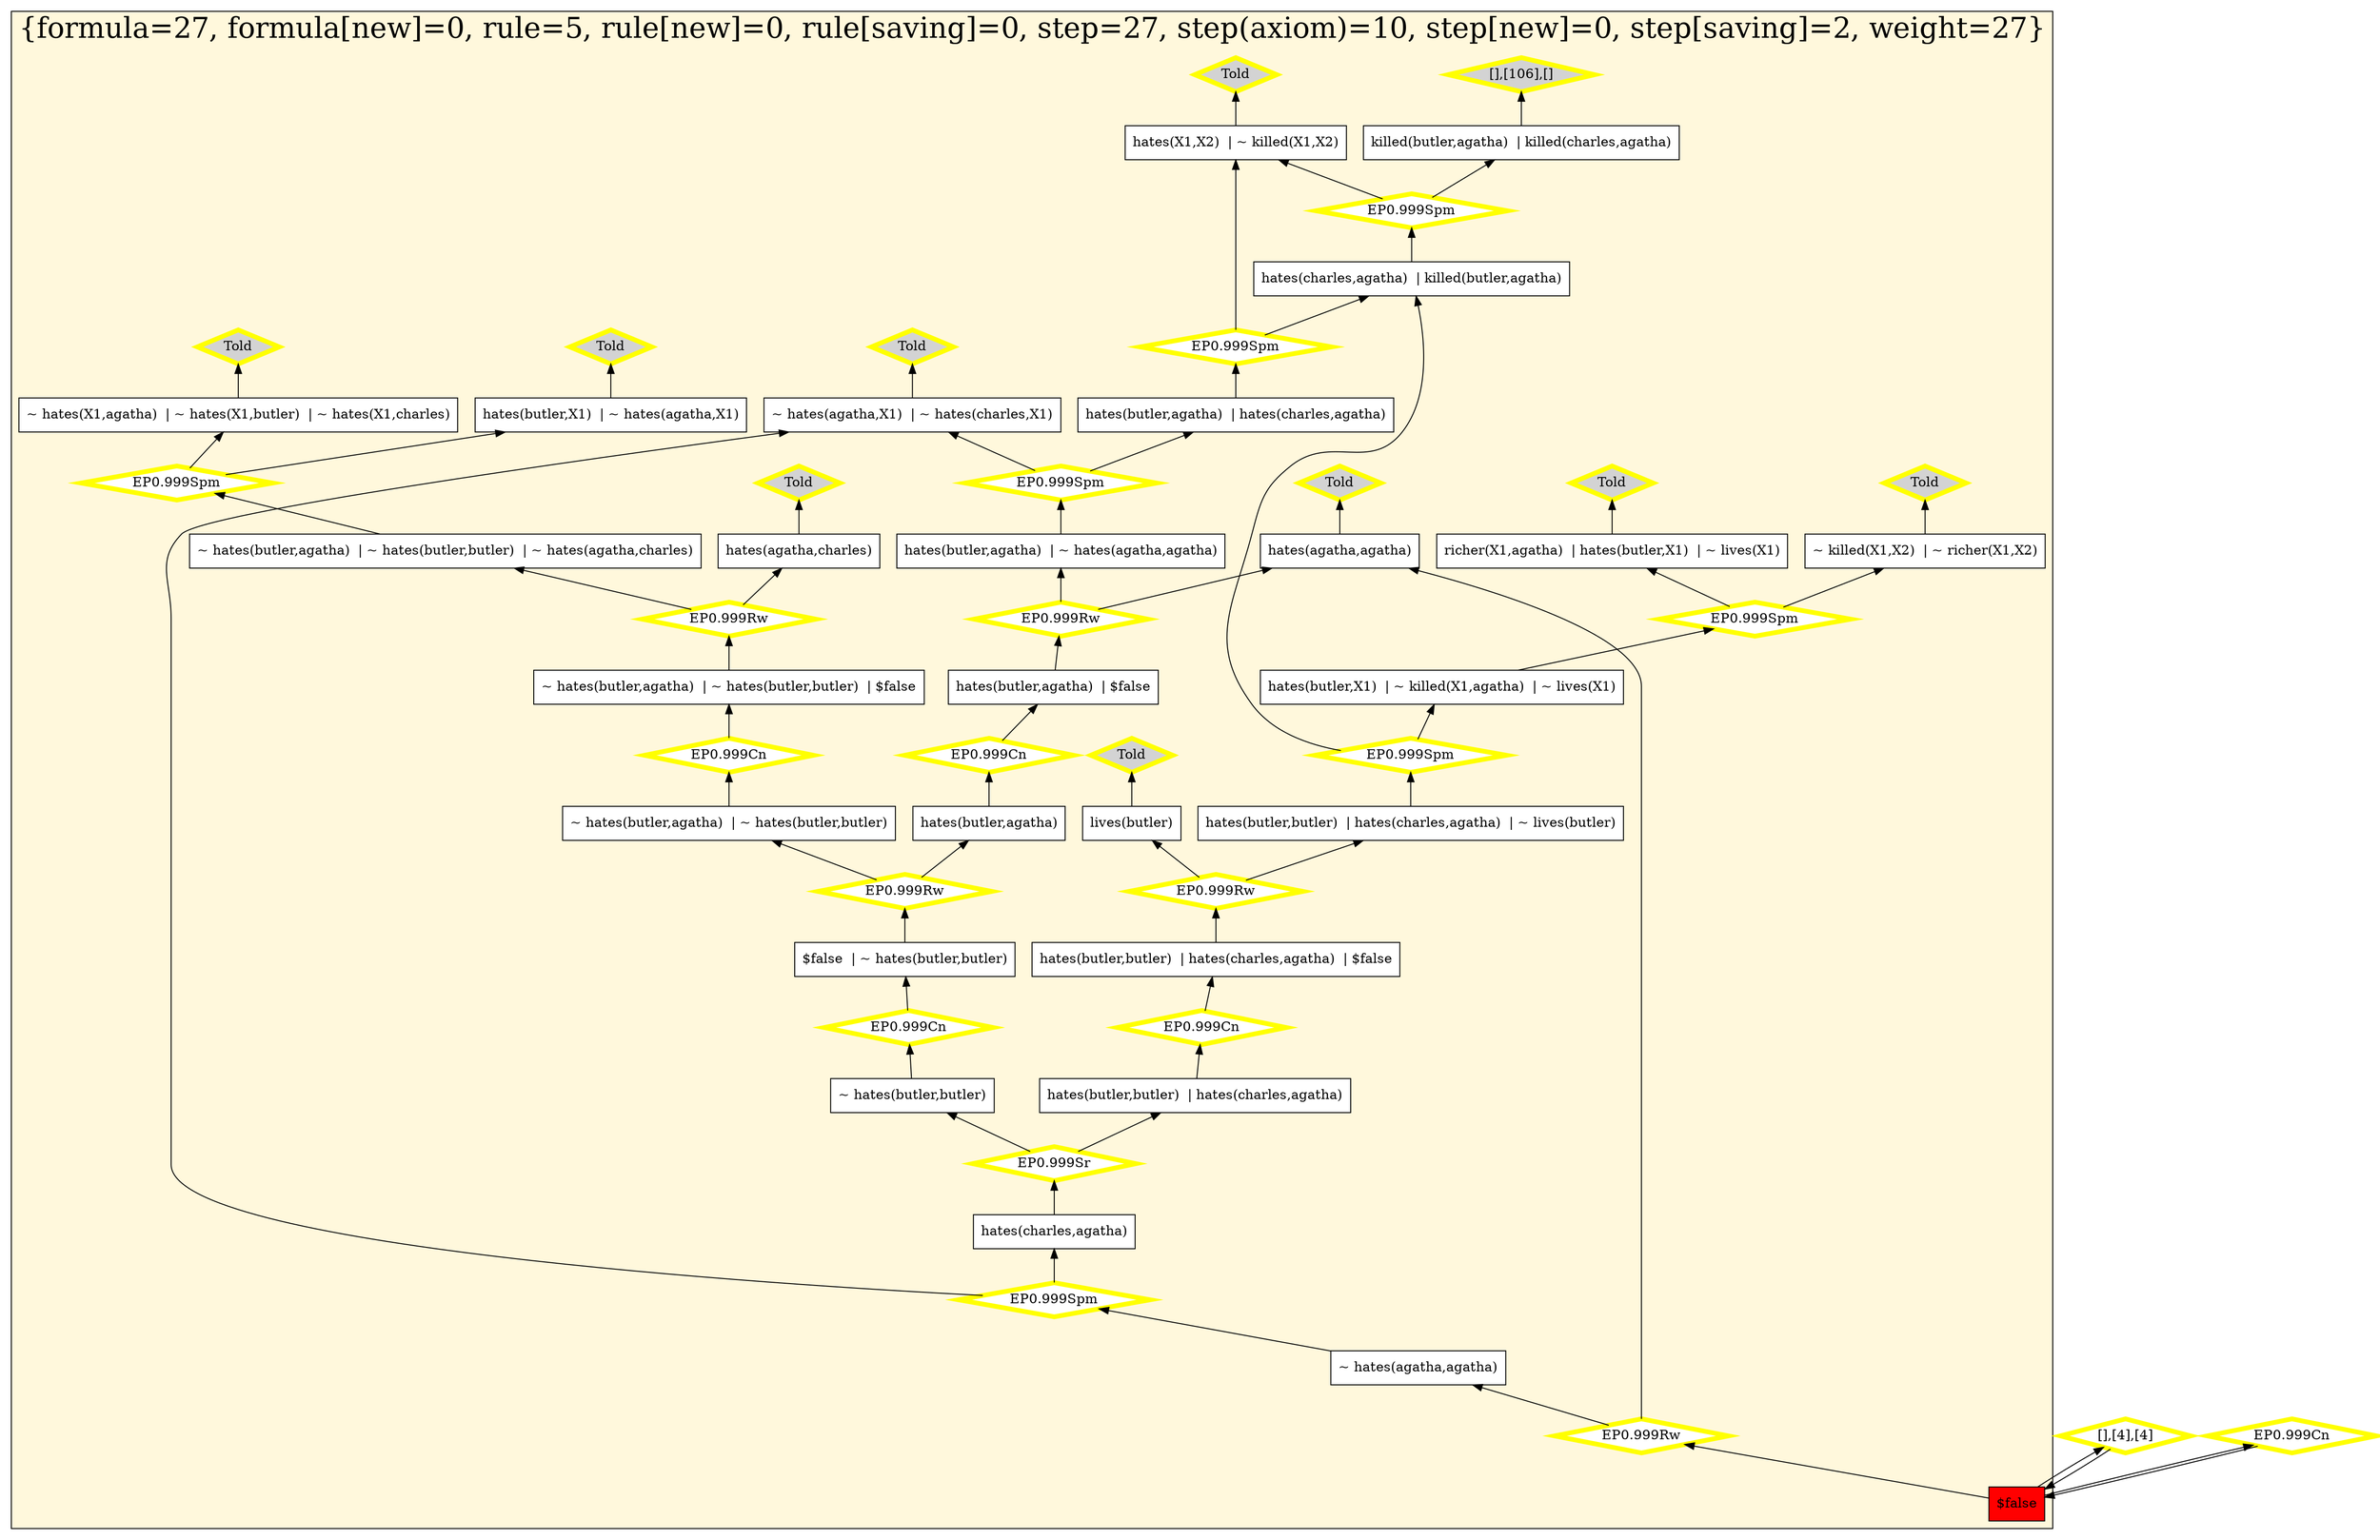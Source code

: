 digraph g 
{ rankdir=BT;
   
  "x_44" [ color="black" shape="box" label="hates(X1,X2)  | ~ killed(X1,X2)" fillcolor="white" style="filled"  ];
  "x_118" [ color="black" shape="box" label="~ hates(butler,agatha)  | ~ hates(butler,butler)" fillcolor="white" style="filled"  ];
  "x_121" [ color="black" shape="box" label="hates(butler,butler)  | hates(charles,agatha)  | ~ lives(butler)" fillcolor="white" style="filled"  ];
  "x_60" [ color="black" shape="box" label="hates(butler,X1)  | ~ hates(agatha,X1)" fillcolor="white" style="filled"  ];
  "x_6" [ color="black" shape="box" label="hates(butler,butler)  | hates(charles,agatha)" fillcolor="white" style="filled"  ];
  "x_123" [ color="black" shape="box" label="hates(charles,agatha)" fillcolor="white" style="filled"  ];
  "x_93" [ color="black" shape="box" label="richer(X1,agatha)  | hates(butler,X1)  | ~ lives(X1)" fillcolor="white" style="filled"  ];
  "x_49" [ color="black" shape="box" label="lives(butler)" fillcolor="white" style="filled"  ];
  "x_85" [ color="black" shape="box" label="~ hates(X1,agatha)  | ~ hates(X1,butler)  | ~ hates(X1,charles)" fillcolor="white" style="filled"  ];
  "x_128" [ color="black" shape="box" label="hates(butler,agatha)  | hates(charles,agatha)" fillcolor="white" style="filled"  ];
  "x_87" [ color="black" shape="box" label="hates(butler,butler)  | hates(charles,agatha)  | $false" fillcolor="white" style="filled"  ];
  "x_20" [ color="black" shape="box" label="~ hates(butler,agatha)  | ~ hates(butler,butler)  | ~ hates(agatha,charles)" fillcolor="white" style="filled"  ];
  "x_19" [ color="black" shape="box" label="~ hates(butler,agatha)  | ~ hates(butler,butler)  | $false" fillcolor="white" style="filled"  ];
  "x_23" [ color="black" shape="box" label="hates(butler,X1)  | ~ killed(X1,agatha)  | ~ lives(X1)" fillcolor="white" style="filled"  ];
  "x_55" [ color="black" shape="box" label="hates(butler,agatha)" fillcolor="white" style="filled"  ];
  "x_25" [ color="black" shape="box" label="~ hates(agatha,agatha)" fillcolor="white" style="filled"  ];
  "x_83" [ color="black" shape="box" label="~ hates(butler,butler)" fillcolor="white" style="filled"  ];
  "x_13" [ color="black" shape="box" label="hates(agatha,agatha)" fillcolor="white" style="filled"  ];
  "x_119" [ color="black" shape="box" label="hates(butler,agatha)  | ~ hates(agatha,agatha)" fillcolor="white" style="filled"  ];
  "x_4" [ color="black" shape="box" label="$false" fillcolor="red" style="filled"  ];
  "x_4" [ color="black" shape="box" label="$false" fillcolor="red" style="filled"  ];
  "x_106" [ color="black" shape="box" label="killed(butler,agatha)  | killed(charles,agatha)" fillcolor="white" style="filled"  ];
  "x_4" [ color="black" shape="box" label="$false" fillcolor="red" style="filled"  ];
  "x_65" [ color="black" shape="box" label="$false  | ~ hates(butler,butler)" fillcolor="white" style="filled"  ];
  "x_108" [ color="black" shape="box" label="~ killed(X1,X2)  | ~ richer(X1,X2)" fillcolor="white" style="filled"  ];
  "x_68" [ color="black" shape="box" label="hates(charles,agatha)  | killed(butler,agatha)" fillcolor="white" style="filled"  ];
  "x_139" [ color="black" shape="box" label="hates(butler,agatha)  | $false" fillcolor="white" style="filled"  ];
  "x_131" [ color="black" shape="box" label="hates(agatha,charles)" fillcolor="white" style="filled"  ];
  "x_99" [ color="black" shape="box" label="~ hates(agatha,X1)  | ~ hates(charles,X1)" fillcolor="white" style="filled"  ];
  "1450b6d7:1242c262046:-7f4e" [ URL="http://browser.inference-web.org/iwbrowser/BrowseNodeSet?url=http%3A%2F%2Finference-web.org%2Fproofs%2Ftptp%2FSolutions%2FPUZ%2FPUZ001-1%2FEP---1.1pre%2Fanswer.owl%23ns_7" color="yellow" shape="diamond" label="Told" fillcolor="lightgrey" style="filled" penwidth="5"  ];
  "x_13" -> "1450b6d7:1242c262046:-7f4e";
  "1450b6d7:1242c262046:-7f44" [ URL="http://browser.inference-web.org/iwbrowser/BrowseNodeSet?url=http%3A%2F%2Finference-web.org%2Fproofs%2Ftptp%2FSolutions%2FPUZ%2FPUZ001-1%2FEP---1.1pre%2Fanswer.owl%23ns_40" color="yellow" shape="diamond" label="EP0.999Sr" fillcolor="white" style="filled" penwidth="5"  ];
  "x_123" -> "1450b6d7:1242c262046:-7f44";
  "1450b6d7:1242c262046:-7f44" -> "x_6";
  "1450b6d7:1242c262046:-7f44" -> "x_83";
  "1450b6d7:1242c262046:-7ef8" [ URL="http://browser.inference-web.org/iwbrowser/BrowseNodeSet?url=http%3A%2F%2Finference-web.org%2Fproofs%2Ftptp%2FSolutions%2FPUZ%2FPUZ001-1%2FEP---1.1pre%2Fanswer.owl%23ns_26" color="yellow" shape="diamond" label="EP0.999Rw" fillcolor="white" style="filled" penwidth="5"  ];
  "x_87" -> "1450b6d7:1242c262046:-7ef8";
  "1450b6d7:1242c262046:-7ef8" -> "x_49";
  "1450b6d7:1242c262046:-7ef8" -> "x_121";
  "1450b6d7:1242c262046:-7efc" [ URL="http://browser.inference-web.org/iwbrowser/BrowseNodeSet?url=http%3A%2F%2Finference-web.org%2Fproofs%2Ftptp%2FSolutions%2FPUZ%2FPUZ001-1%2FEP---1.1pre%2Fanswer.owl%23ns_27" color="yellow" shape="diamond" label="EP0.999Cn" fillcolor="white" style="filled" penwidth="5"  ];
  "x_6" -> "1450b6d7:1242c262046:-7efc";
  "1450b6d7:1242c262046:-7efc" -> "x_87";
  "1450b6d7:1242c262046:-7f15" [ URL="http://browser.inference-web.org/iwbrowser/BrowseNodeSet?url=http%3A%2F%2Finference-web.org%2Fproofs%2Ftptp%2FSolutions%2FPUZ%2FPUZ001-1%2FEP---1.1pre%2Fanswer.owl%23ns_19" color="yellow" shape="diamond" label="EP0.999Rw" fillcolor="white" style="filled" penwidth="5"  ];
  "x_19" -> "1450b6d7:1242c262046:-7f15";
  "1450b6d7:1242c262046:-7f15" -> "x_20";
  "1450b6d7:1242c262046:-7f15" -> "x_131";
  "1450b6d7:1242c262046:-7ee4" [ URL="http://browser.inference-web.org/iwbrowser/BrowseNodeSet?url=http%3A%2F%2Finference-web.org%2Fproofs%2Ftptp%2FSolutions%2FPUZ%2FPUZ001-1%2FEP---1.1pre%2Fanswer.owl%23ns_11" color="yellow" shape="diamond" label="Told" fillcolor="lightgrey" style="filled" penwidth="5"  ];
  "x_93" -> "1450b6d7:1242c262046:-7ee4";
  "1450b6d7:1242c262046:-7f01" [ URL="http://browser.inference-web.org/iwbrowser/BrowseNodeSet?url=http%3A%2F%2Finference-web.org%2Fproofs%2Ftptp%2FSolutions%2FPUZ%2FPUZ001-1%2FEP---1.1pre%2Fanswer.owl%23ns_6" color="yellow" shape="diamond" label="Told" fillcolor="lightgrey" style="filled" penwidth="5"  ];
  "x_85" -> "1450b6d7:1242c262046:-7f01";
  "1450b6d7:1242c262046:-7ef3" [ URL="http://browser.inference-web.org/iwbrowser/BrowseNodeSet?url=http%3A%2F%2Finference-web.org%2Fproofs%2Ftptp%2FSolutions%2FPUZ%2FPUZ001-1%2FEP---1.1pre%2Fanswer.owl%23ns_2" color="yellow" shape="diamond" label="Told" fillcolor="lightgrey" style="filled" penwidth="5"  ];
  "x_49" -> "1450b6d7:1242c262046:-7ef3";
  "1450b6d7:1242c262046:-7f0b" [ URL="http://browser.inference-web.org/iwbrowser/BrowseNodeSet?url=http%3A%2F%2Finference-web.org%2Fproofs%2Ftptp%2FSolutions%2FPUZ%2FPUZ001-1%2FEP---1.1pre%2Fanswer.owl%23ns_18" color="yellow" shape="diamond" label="EP0.999Spm" fillcolor="white" style="filled" penwidth="5"  ];
  "x_20" -> "1450b6d7:1242c262046:-7f0b";
  "1450b6d7:1242c262046:-7f0b" -> "x_60";
  "1450b6d7:1242c262046:-7f0b" -> "x_85";
  "1450b6d7:1242c262046:-7f5b" [ URL="http://browser.inference-web.org/iwbrowser/BrowseNodeSet?url=http%3A%2F%2Finference-web.org%2Fproofs%2Ftptp%2FSolutions%2FPUZ%2FPUZ001-1%2FEP---1.1pre%2Fanswer.owl%23answer" color="yellow" shape="diamond" label="[],[4],[4]" fillcolor="white" style="filled" penwidth="5"  ];
  "x_4" -> "1450b6d7:1242c262046:-7f5b";
  "1450b6d7:1242c262046:-7f5b" -> "x_4";
  "1450b6d7:1242c262046:-7f23" [ URL="http://browser.inference-web.org/iwbrowser/BrowseNodeSet?url=http%3A%2F%2Finference-web.org%2Fproofs%2Ftptp%2FSolutions%2FPUZ%2FPUZ001-1%2FEP---1.1pre%2Fanswer.owl%23ns_9" color="yellow" shape="diamond" label="Told" fillcolor="lightgrey" style="filled" penwidth="5"  ];
  "x_44" -> "1450b6d7:1242c262046:-7f23";
  "1450b6d7:1242c262046:-7edf" [ URL="http://browser.inference-web.org/iwbrowser/BrowseNodeSet?url=http%3A%2F%2Finference-web.org%2Fproofs%2Ftptp%2FSolutions%2FPUZ%2FPUZ001-1%2FEP---1.1pre%2Fanswer.owl%23ns_4" color="yellow" shape="diamond" label="Told" fillcolor="lightgrey" style="filled" penwidth="5"  ];
  "x_108" -> "1450b6d7:1242c262046:-7edf";
  "1450b6d7:1242c262046:-7f19" [ URL="http://browser.inference-web.org/iwbrowser/BrowseNodeSet?url=http%3A%2F%2Finference-web.org%2Fproofs%2Ftptp%2FSolutions%2FPUZ%2FPUZ001-1%2FEP---1.1pre%2Fanswer.owl%23ns_20" color="yellow" shape="diamond" label="EP0.999Cn" fillcolor="white" style="filled" penwidth="5"  ];
  "x_118" -> "1450b6d7:1242c262046:-7f19";
  "1450b6d7:1242c262046:-7f19" -> "x_19";
  "1450b6d7:1242c262046:-7f57" [ URL="http://browser.inference-web.org/iwbrowser/BrowseNodeSet?url=http%3A%2F%2Finference-web.org%2Fproofs%2Ftptp%2FSolutions%2FPUZ%2FPUZ001-1%2FEP---1.1pre%2Fanswer.owl%23ns_44" color="yellow" shape="diamond" label="EP0.999Cn" fillcolor="white" style="filled" penwidth="5"  ];
  "x_4" -> "1450b6d7:1242c262046:-7f57";
  "1450b6d7:1242c262046:-7f57" -> "x_4";
  "1450b6d7:1242c262046:-7f10" [ URL="http://browser.inference-web.org/iwbrowser/BrowseNodeSet?url=http%3A%2F%2Finference-web.org%2Fproofs%2Ftptp%2FSolutions%2FPUZ%2FPUZ001-1%2FEP---1.1pre%2Fanswer.owl%23ns_8" color="yellow" shape="diamond" label="Told" fillcolor="lightgrey" style="filled" penwidth="5"  ];
  "x_131" -> "1450b6d7:1242c262046:-7f10";
  "1450b6d7:1242c262046:-7f28" [ URL="http://browser.inference-web.org/iwbrowser/BrowseNodeSet?url=http%3A%2F%2Finference-web.org%2Fproofs%2Ftptp%2FSolutions%2FPUZ%2FPUZ001-1%2FEP---1.1pre%2Fanswer.owl%23ns_24" color="yellow" shape="diamond" label="EP0.999Spm" fillcolor="white" style="filled" penwidth="5"  ];
  "x_128" -> "1450b6d7:1242c262046:-7f28";
  "1450b6d7:1242c262046:-7f28" -> "x_44";
  "1450b6d7:1242c262046:-7f28" -> "x_68";
  "1450b6d7:1242c262046:-7f36" [ URL="http://browser.inference-web.org/iwbrowser/BrowseNodeSet?url=http%3A%2F%2Finference-web.org%2Fproofs%2Ftptp%2FSolutions%2FPUZ%2FPUZ001-1%2FEP---1.1pre%2Fanswer.owl%23ns_35" color="yellow" shape="diamond" label="EP0.999Cn" fillcolor="white" style="filled" penwidth="5"  ];
  "x_55" -> "1450b6d7:1242c262046:-7f36";
  "1450b6d7:1242c262046:-7f36" -> "x_139";
  "1450b6d7:1242c262046:-7f53" [ URL="http://browser.inference-web.org/iwbrowser/BrowseNodeSet?url=http%3A%2F%2Finference-web.org%2Fproofs%2Ftptp%2FSolutions%2FPUZ%2FPUZ001-1%2FEP---1.1pre%2Fanswer.owl%23ns_43" color="yellow" shape="diamond" label="EP0.999Rw" fillcolor="white" style="filled" penwidth="5"  ];
  "x_4" -> "1450b6d7:1242c262046:-7f53";
  "1450b6d7:1242c262046:-7f53" -> "x_13";
  "1450b6d7:1242c262046:-7f53" -> "x_25";
  "1450b6d7:1242c262046:-7f3f" [ URL="http://browser.inference-web.org/iwbrowser/BrowseNodeSet?url=http%3A%2F%2Finference-web.org%2Fproofs%2Ftptp%2FSolutions%2FPUZ%2FPUZ001-1%2FEP---1.1pre%2Fanswer.owl%23ns_38" color="yellow" shape="diamond" label="EP0.999Cn" fillcolor="white" style="filled" penwidth="5"  ];
  "x_83" -> "1450b6d7:1242c262046:-7f3f";
  "1450b6d7:1242c262046:-7f3f" -> "x_65";
  "1450b6d7:1242c262046:-7f06" [ URL="http://browser.inference-web.org/iwbrowser/BrowseNodeSet?url=http%3A%2F%2Finference-web.org%2Fproofs%2Ftptp%2FSolutions%2FPUZ%2FPUZ001-1%2FEP---1.1pre%2Fanswer.owl%23ns_10" color="yellow" shape="diamond" label="Told" fillcolor="lightgrey" style="filled" penwidth="5"  ];
  "x_60" -> "1450b6d7:1242c262046:-7f06";
  "1450b6d7:1242c262046:-7f1e" [ URL="http://browser.inference-web.org/iwbrowser/BrowseNodeSet?url=http%3A%2F%2Finference-web.org%2Fproofs%2Ftptp%2FSolutions%2FPUZ%2FPUZ001-1%2FEP---1.1pre%2Fanswer.owl%23ns_5" color="yellow" shape="diamond" label="Told" fillcolor="lightgrey" style="filled" penwidth="5"  ];
  "x_99" -> "1450b6d7:1242c262046:-7f1e";
  "1450b6d7:1242c262046:-7f65" [ URL="http://browser.inference-web.org/iwbrowser/BrowseNodeSet?url=http%3A%2F%2Finference-web.org%2Fproofs%2Ftptp%2FSolutions%2FPUZ%2FPUZ001-1%2FEP---1.1pre%2Fanswer.owl%23ns_13" color="yellow" shape="diamond" label="EP0.999Spm" fillcolor="white" style="filled" penwidth="5"  ];
  "x_68" -> "1450b6d7:1242c262046:-7f65";
  "1450b6d7:1242c262046:-7f65" -> "x_44";
  "1450b6d7:1242c262046:-7f65" -> "x_106";
  "1450b6d7:1242c262046:-7f32" [ URL="http://browser.inference-web.org/iwbrowser/BrowseNodeSet?url=http%3A%2F%2Finference-web.org%2Fproofs%2Ftptp%2FSolutions%2FPUZ%2FPUZ001-1%2FEP---1.1pre%2Fanswer.owl%23ns_34" color="yellow" shape="diamond" label="EP0.999Rw" fillcolor="white" style="filled" penwidth="5"  ];
  "x_139" -> "1450b6d7:1242c262046:-7f32";
  "1450b6d7:1242c262046:-7f32" -> "x_13";
  "1450b6d7:1242c262046:-7f32" -> "x_119";
  "1450b6d7:1242c262046:-7f60" [ URL="http://browser.inference-web.org/iwbrowser/BrowseNodeSet?url=http%3A%2F%2Finference-web.org%2Fproofs%2Ftptp%2FSolutions%2FPUZ%2FPUZ001-1%2FEP---1.1pre%2Fanswer.owl%23ns_12" color="yellow" shape="diamond" label="[],[106],[]" fillcolor="lightgrey" style="filled" penwidth="5"  ];
  "x_106" -> "1450b6d7:1242c262046:-7f60";
  "1450b6d7:1242c262046:-7eee" [ URL="http://browser.inference-web.org/iwbrowser/BrowseNodeSet?url=http%3A%2F%2Finference-web.org%2Fproofs%2Ftptp%2FSolutions%2FPUZ%2FPUZ001-1%2FEP---1.1pre%2Fanswer.owl%23ns_25" color="yellow" shape="diamond" label="EP0.999Spm" fillcolor="white" style="filled" penwidth="5"  ];
  "x_121" -> "1450b6d7:1242c262046:-7eee";
  "1450b6d7:1242c262046:-7eee" -> "x_23";
  "1450b6d7:1242c262046:-7eee" -> "x_68";
  "1450b6d7:1242c262046:-7f2d" [ URL="http://browser.inference-web.org/iwbrowser/BrowseNodeSet?url=http%3A%2F%2Finference-web.org%2Fproofs%2Ftptp%2FSolutions%2FPUZ%2FPUZ001-1%2FEP---1.1pre%2Fanswer.owl%23ns_33" color="yellow" shape="diamond" label="EP0.999Spm" fillcolor="white" style="filled" penwidth="5"  ];
  "x_119" -> "1450b6d7:1242c262046:-7f2d";
  "1450b6d7:1242c262046:-7f2d" -> "x_99";
  "1450b6d7:1242c262046:-7f2d" -> "x_128";
  "1450b6d7:1242c262046:-7f49" [ URL="http://browser.inference-web.org/iwbrowser/BrowseNodeSet?url=http%3A%2F%2Finference-web.org%2Fproofs%2Ftptp%2FSolutions%2FPUZ%2FPUZ001-1%2FEP---1.1pre%2Fanswer.owl%23ns_41" color="yellow" shape="diamond" label="EP0.999Spm" fillcolor="white" style="filled" penwidth="5"  ];
  "x_25" -> "1450b6d7:1242c262046:-7f49";
  "1450b6d7:1242c262046:-7f49" -> "x_99";
  "1450b6d7:1242c262046:-7f49" -> "x_123";
  "1450b6d7:1242c262046:-7ee9" [ URL="http://browser.inference-web.org/iwbrowser/BrowseNodeSet?url=http%3A%2F%2Finference-web.org%2Fproofs%2Ftptp%2FSolutions%2FPUZ%2FPUZ001-1%2FEP---1.1pre%2Fanswer.owl%23ns_14" color="yellow" shape="diamond" label="EP0.999Spm" fillcolor="white" style="filled" penwidth="5"  ];
  "x_23" -> "1450b6d7:1242c262046:-7ee9";
  "1450b6d7:1242c262046:-7ee9" -> "x_93";
  "1450b6d7:1242c262046:-7ee9" -> "x_108";
  "1450b6d7:1242c262046:-7f3b" [ URL="http://browser.inference-web.org/iwbrowser/BrowseNodeSet?url=http%3A%2F%2Finference-web.org%2Fproofs%2Ftptp%2FSolutions%2FPUZ%2FPUZ001-1%2FEP---1.1pre%2Fanswer.owl%23ns_37" color="yellow" shape="diamond" label="EP0.999Rw" fillcolor="white" style="filled" penwidth="5"  ];
  "x_65" -> "1450b6d7:1242c262046:-7f3b";
  "1450b6d7:1242c262046:-7f3b" -> "x_55";
  "1450b6d7:1242c262046:-7f3b" -> "x_118";
  
 subgraph cluster_opt 
{ labelloc=b label="{formula=27, formula[new]=0, rule=5, rule[new]=0, rule[saving]=0, step=27, step(axiom)=10, step[new]=0, step[saving]=2, weight=27}" 
 fontsize=30 fillcolor=cornsilk style=filled 
  x_68 ; x_139 ; x_4 ; x_65 ; x_6 ; x_128 ; x_131 ; x_13 ; x_85 ; x_19 ; x_87 ; x_20 ; x_83 ; x_23 ; x_25 ; x_93 ; x_99 ; x_108 ; x_106 ; x_44 ; x_119 ; x_118 ; x_49 ; x_55 ; x_123 ; x_121 ; x_60 ; "1450b6d7:1242c262046:-7f4e" ;
 "1450b6d7:1242c262046:-7f44" ;
 "1450b6d7:1242c262046:-7ef8" ;
 "1450b6d7:1242c262046:-7efc" ;
 "1450b6d7:1242c262046:-7ee4" ;
 "1450b6d7:1242c262046:-7f15" ;
 "1450b6d7:1242c262046:-7f01" ;
 "1450b6d7:1242c262046:-7ef3" ;
 "1450b6d7:1242c262046:-7f0b" ;
 "1450b6d7:1242c262046:-7f23" ;
 "1450b6d7:1242c262046:-7edf" ;
 "1450b6d7:1242c262046:-7f19" ;
 "1450b6d7:1242c262046:-7f10" ;
 "1450b6d7:1242c262046:-7f28" ;
 "1450b6d7:1242c262046:-7f36" ;
 "1450b6d7:1242c262046:-7f53" ;
 "1450b6d7:1242c262046:-7f3f" ;
 "1450b6d7:1242c262046:-7f06" ;
 "1450b6d7:1242c262046:-7f1e" ;
 "1450b6d7:1242c262046:-7f65" ;
 "1450b6d7:1242c262046:-7f32" ;
 "1450b6d7:1242c262046:-7f60" ;
 "1450b6d7:1242c262046:-7eee" ;
 "1450b6d7:1242c262046:-7f2d" ;
 "1450b6d7:1242c262046:-7ee9" ;
 "1450b6d7:1242c262046:-7f49" ;
 "1450b6d7:1242c262046:-7f3b" ;
 
}
 
}
